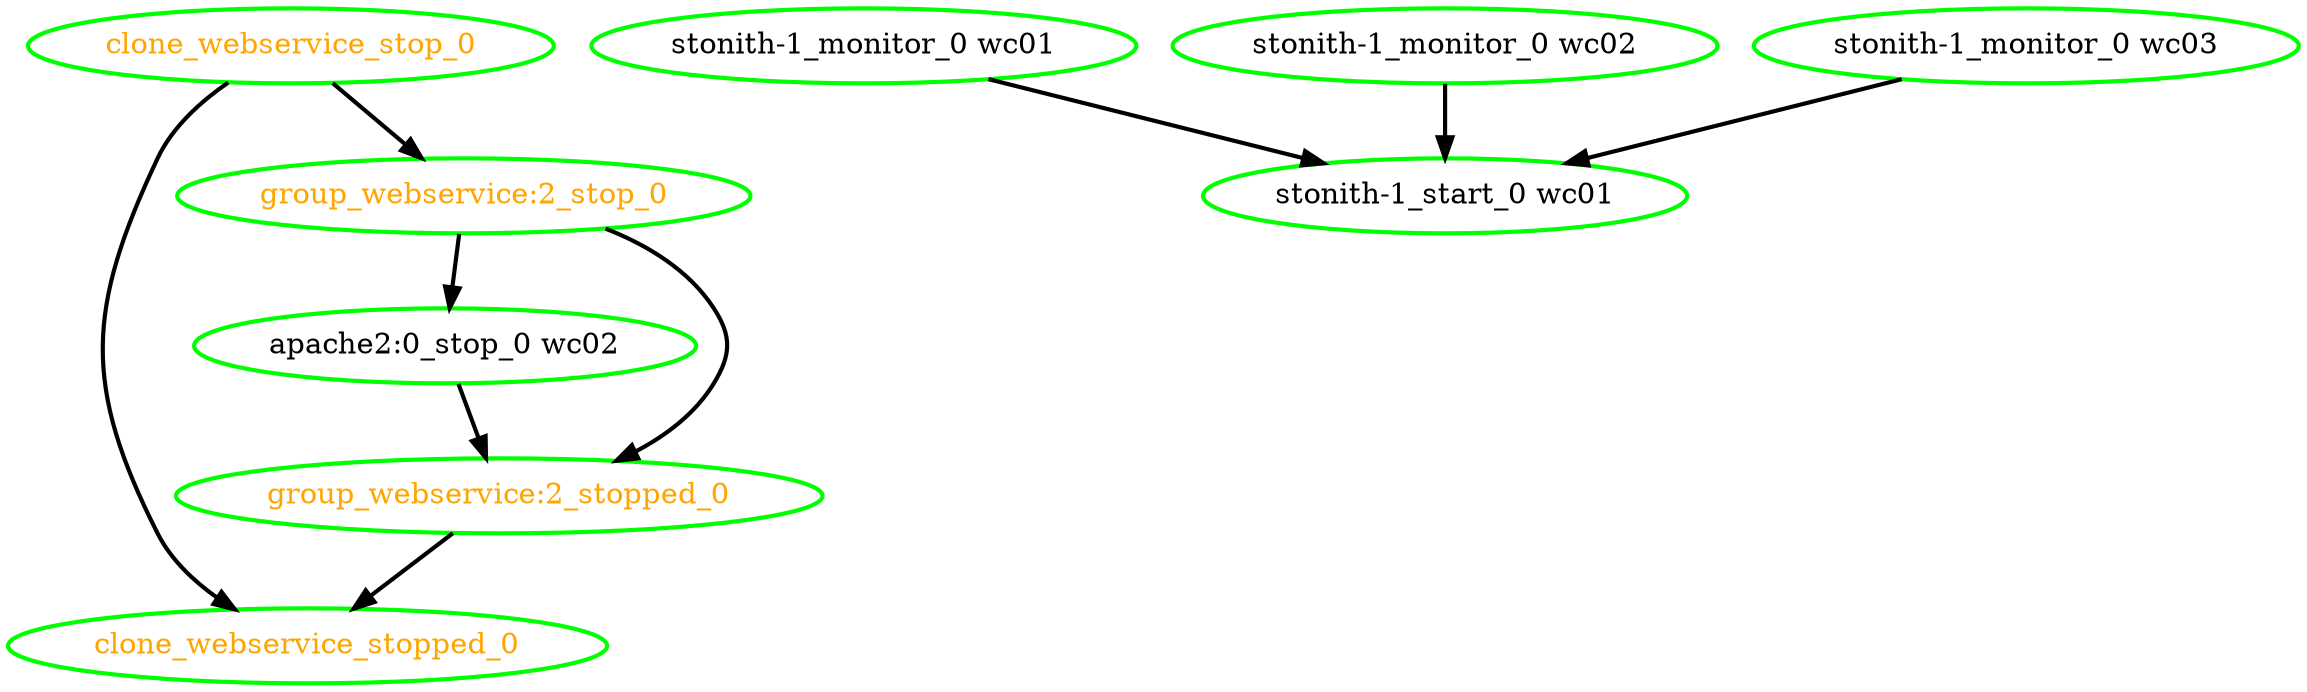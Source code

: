 digraph "g" {
"apache2:0_stop_0 wc02" -> "group_webservice:2_stopped_0" [ style = bold]
"apache2:0_stop_0 wc02" [ style=bold color="green" fontcolor="black"]
"clone_webservice_stop_0" -> "clone_webservice_stopped_0" [ style = bold]
"clone_webservice_stop_0" -> "group_webservice:2_stop_0" [ style = bold]
"clone_webservice_stop_0" [ style=bold color="green" fontcolor="orange" ]
"clone_webservice_stopped_0" [ style=bold color="green" fontcolor="orange" ]
"group_webservice:2_stop_0" -> "apache2:0_stop_0 wc02" [ style = bold]
"group_webservice:2_stop_0" -> "group_webservice:2_stopped_0" [ style = bold]
"group_webservice:2_stop_0" [ style=bold color="green" fontcolor="orange" ]
"group_webservice:2_stopped_0" -> "clone_webservice_stopped_0" [ style = bold]
"group_webservice:2_stopped_0" [ style=bold color="green" fontcolor="orange" ]
"stonith-1_monitor_0 wc01" -> "stonith-1_start_0 wc01" [ style = bold]
"stonith-1_monitor_0 wc01" [ style=bold color="green" fontcolor="black" ]
"stonith-1_monitor_0 wc02" -> "stonith-1_start_0 wc01" [ style = bold]
"stonith-1_monitor_0 wc02" [ style=bold color="green" fontcolor="black" ]
"stonith-1_monitor_0 wc03" -> "stonith-1_start_0 wc01" [ style = bold]
"stonith-1_monitor_0 wc03" [ style=bold color="green" fontcolor="black" ]
"stonith-1_start_0 wc01" [ style=bold color="green" fontcolor="black" ]
}
